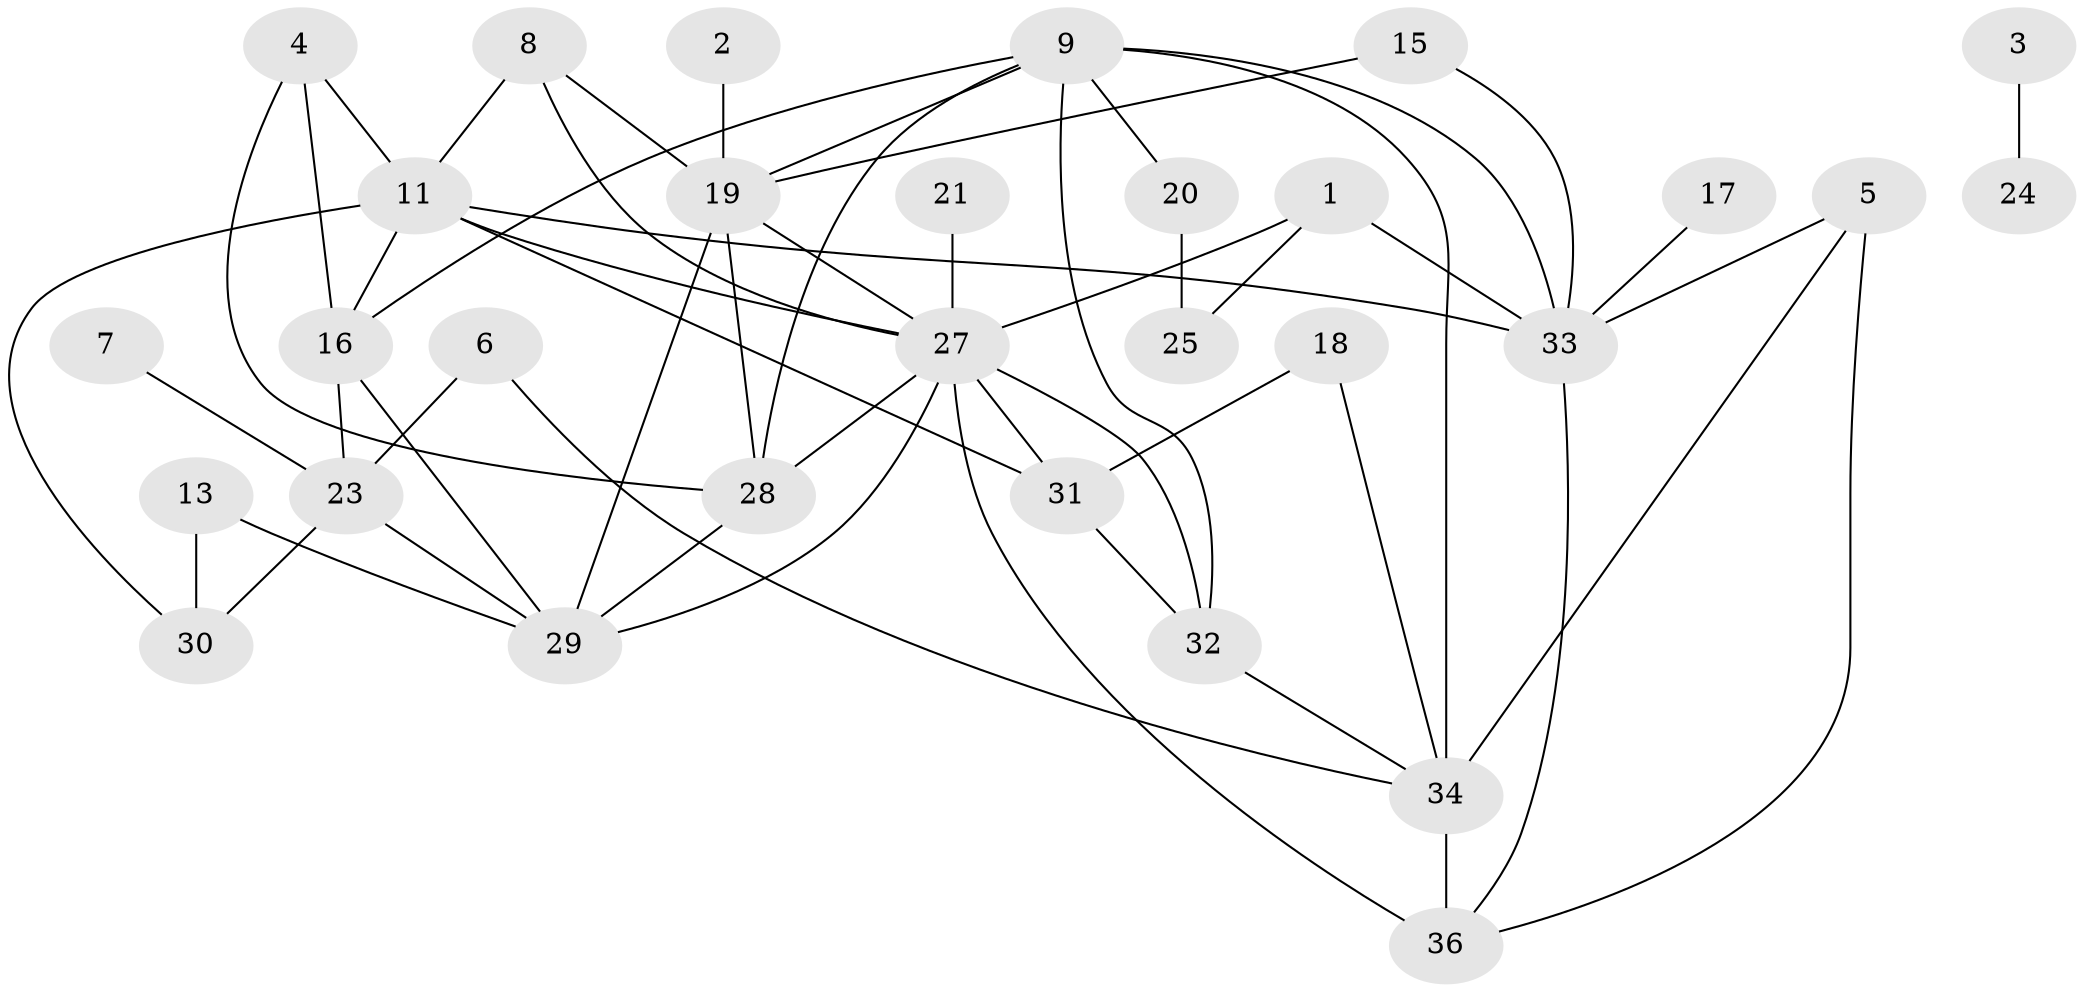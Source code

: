 // original degree distribution, {3: 0.18055555555555555, 1: 0.19444444444444445, 2: 0.20833333333333334, 7: 0.041666666666666664, 4: 0.18055555555555555, 5: 0.08333333333333333, 6: 0.027777777777777776, 0: 0.08333333333333333}
// Generated by graph-tools (version 1.1) at 2025/25/03/09/25 03:25:13]
// undirected, 30 vertices, 55 edges
graph export_dot {
graph [start="1"]
  node [color=gray90,style=filled];
  1;
  2;
  3;
  4;
  5;
  6;
  7;
  8;
  9;
  11;
  13;
  15;
  16;
  17;
  18;
  19;
  20;
  21;
  23;
  24;
  25;
  27;
  28;
  29;
  30;
  31;
  32;
  33;
  34;
  36;
  1 -- 25 [weight=1.0];
  1 -- 27 [weight=1.0];
  1 -- 33 [weight=1.0];
  2 -- 19 [weight=1.0];
  3 -- 24 [weight=1.0];
  4 -- 11 [weight=1.0];
  4 -- 16 [weight=1.0];
  4 -- 28 [weight=1.0];
  5 -- 33 [weight=1.0];
  5 -- 34 [weight=2.0];
  5 -- 36 [weight=1.0];
  6 -- 23 [weight=1.0];
  6 -- 34 [weight=1.0];
  7 -- 23 [weight=1.0];
  8 -- 11 [weight=1.0];
  8 -- 19 [weight=1.0];
  8 -- 27 [weight=2.0];
  9 -- 16 [weight=1.0];
  9 -- 19 [weight=2.0];
  9 -- 20 [weight=1.0];
  9 -- 28 [weight=1.0];
  9 -- 32 [weight=1.0];
  9 -- 33 [weight=1.0];
  9 -- 34 [weight=2.0];
  11 -- 16 [weight=1.0];
  11 -- 27 [weight=1.0];
  11 -- 30 [weight=1.0];
  11 -- 31 [weight=1.0];
  11 -- 33 [weight=1.0];
  13 -- 29 [weight=1.0];
  13 -- 30 [weight=1.0];
  15 -- 19 [weight=1.0];
  15 -- 33 [weight=1.0];
  16 -- 23 [weight=1.0];
  16 -- 29 [weight=1.0];
  17 -- 33 [weight=1.0];
  18 -- 31 [weight=1.0];
  18 -- 34 [weight=1.0];
  19 -- 27 [weight=1.0];
  19 -- 28 [weight=2.0];
  19 -- 29 [weight=1.0];
  20 -- 25 [weight=1.0];
  21 -- 27 [weight=1.0];
  23 -- 29 [weight=1.0];
  23 -- 30 [weight=1.0];
  27 -- 28 [weight=1.0];
  27 -- 29 [weight=2.0];
  27 -- 31 [weight=1.0];
  27 -- 32 [weight=1.0];
  27 -- 36 [weight=2.0];
  28 -- 29 [weight=1.0];
  31 -- 32 [weight=1.0];
  32 -- 34 [weight=1.0];
  33 -- 36 [weight=1.0];
  34 -- 36 [weight=2.0];
}
